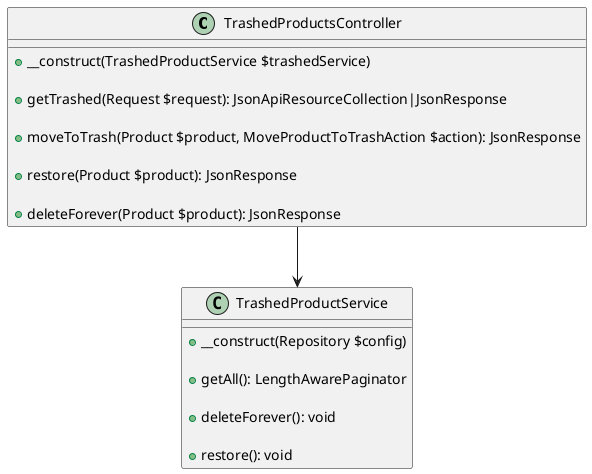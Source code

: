 @startuml

class TrashedProductsController {
    + __construct(TrashedProductService $trashedService)

    + getTrashed(Request $request): JsonApiResourceCollection|JsonResponse

    + moveToTrash(Product $product, MoveProductToTrashAction $action): JsonResponse

    + restore(Product $product): JsonResponse

    + deleteForever(Product $product): JsonResponse
}

class TrashedProductService {
    + __construct(Repository $config)

    + getAll(): LengthAwarePaginator

    + deleteForever(): void

    + restore(): void
}

TrashedProductsController --> TrashedProductService
@enduml